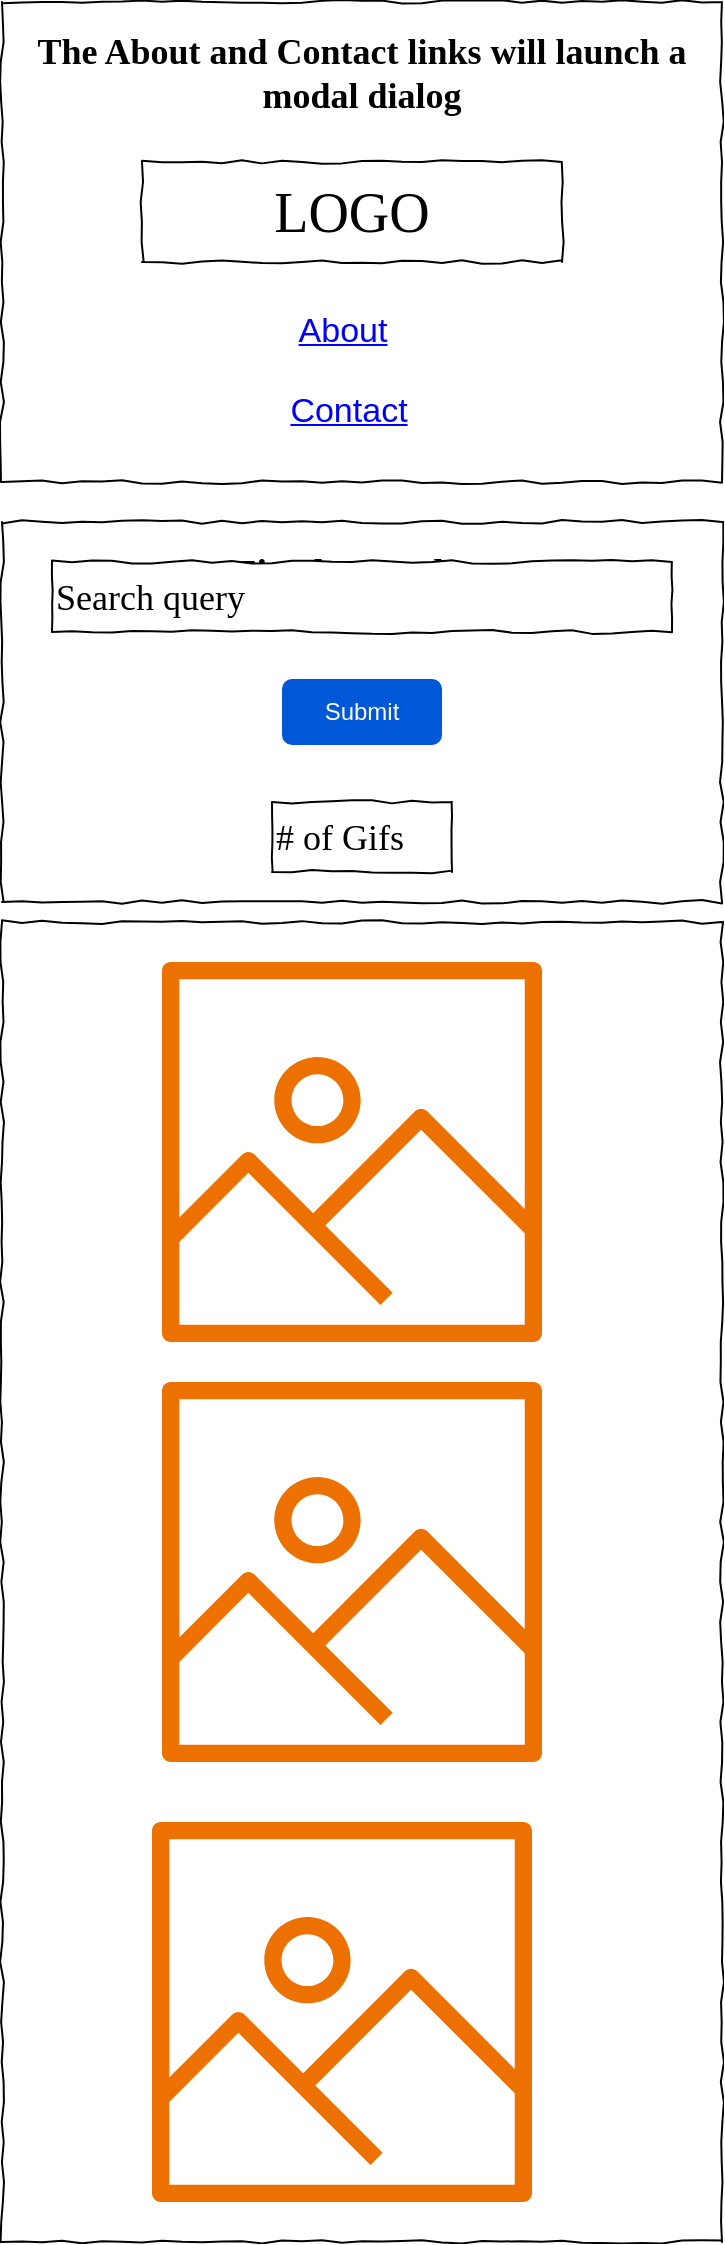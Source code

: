 <mxfile version="24.7.17">
  <diagram name="Page-1" id="03018318-947c-dd8e-b7a3-06fadd420f32">
    <mxGraphModel dx="1114" dy="999" grid="1" gridSize="10" guides="1" tooltips="1" connect="1" arrows="1" fold="1" page="1" pageScale="1" pageWidth="1100" pageHeight="850" background="none" math="0" shadow="0">
      <root>
        <mxCell id="0" />
        <mxCell id="1" parent="0" />
        <mxCell id="677b7b8949515195-15" value="&lt;font style=&quot;font-size: 18px;&quot;&gt;&lt;b&gt;The About and Contact links will launch a modal dialog&lt;/b&gt;&lt;/font&gt;" style="whiteSpace=wrap;html=1;rounded=0;shadow=0;labelBackgroundColor=none;strokeWidth=1;fillColor=none;fontFamily=Verdana;fontSize=12;align=center;verticalAlign=top;spacing=10;comic=1;" parent="1" vertex="1">
          <mxGeometry x="20" y="30" width="360" height="240" as="geometry" />
        </mxCell>
        <mxCell id="677b7b8949515195-2" value="LOGO" style="whiteSpace=wrap;html=1;rounded=0;shadow=0;labelBackgroundColor=none;strokeWidth=1;fontFamily=Verdana;fontSize=28;align=center;comic=1;" parent="1" vertex="1">
          <mxGeometry x="90" y="110" width="210" height="50" as="geometry" />
        </mxCell>
        <mxCell id="bn-o1jzMvr0Oua4psibJ-12" value="&lt;font style=&quot;font-size: 19px;&quot;&gt;&lt;b&gt;Fixed menu bar&lt;/b&gt;&lt;/font&gt;" style="whiteSpace=wrap;html=1;rounded=0;shadow=0;labelBackgroundColor=none;strokeWidth=1;fillColor=none;fontFamily=Verdana;fontSize=12;align=center;verticalAlign=top;spacing=10;comic=1;" parent="1" vertex="1">
          <mxGeometry x="20" y="290" width="360" height="190" as="geometry" />
        </mxCell>
        <mxCell id="bn-o1jzMvr0Oua4psibJ-23" value="" style="whiteSpace=wrap;html=1;rounded=0;shadow=0;labelBackgroundColor=none;strokeWidth=1;fillColor=none;fontFamily=Verdana;fontSize=12;align=center;verticalAlign=top;spacing=10;comic=1;" parent="1" vertex="1">
          <mxGeometry x="20" y="490" width="360" height="660" as="geometry" />
        </mxCell>
        <mxCell id="bn-o1jzMvr0Oua4psibJ-53" value="About" style="shape=rectangle;strokeColor=none;fillColor=none;linkText=;fontSize=17;fontColor=#0000ff;fontStyle=4;html=1;align=center;" parent="1" vertex="1">
          <mxGeometry x="150" y="180" width="80" height="30" as="geometry" />
        </mxCell>
        <mxCell id="bn-o1jzMvr0Oua4psibJ-54" value="Contact" style="shape=rectangle;strokeColor=none;fillColor=none;linkText=;fontSize=17;fontColor=#0000ff;fontStyle=4;html=1;align=center;" parent="1" vertex="1">
          <mxGeometry x="130" y="220" width="125" height="30" as="geometry" />
        </mxCell>
        <mxCell id="bv2lxj22GfZCS5aB3f3w-4" value="Search query" style="whiteSpace=wrap;html=1;rounded=0;shadow=0;labelBackgroundColor=none;strokeWidth=1;fontFamily=Verdana;fontSize=18;align=left;comic=1;" parent="1" vertex="1">
          <mxGeometry x="45" y="310" width="310" height="35" as="geometry" />
        </mxCell>
        <mxCell id="bv2lxj22GfZCS5aB3f3w-7" value="# of Gifs" style="whiteSpace=wrap;html=1;rounded=0;shadow=0;labelBackgroundColor=none;strokeWidth=1;fontFamily=Verdana;fontSize=18;align=left;comic=1;" parent="1" vertex="1">
          <mxGeometry x="155" y="430" width="90" height="35" as="geometry" />
        </mxCell>
        <mxCell id="bv2lxj22GfZCS5aB3f3w-8" value="Submit" style="rounded=1;fillColor=#0057D8;align=center;strokeColor=none;html=1;whiteSpace=wrap;fontColor=#ffffff;fontSize=12;sketch=0;" parent="1" vertex="1">
          <mxGeometry x="160" y="368.5" width="80" height="33" as="geometry" />
        </mxCell>
        <mxCell id="bv2lxj22GfZCS5aB3f3w-10" value="" style="sketch=0;outlineConnect=0;fontColor=#232F3E;gradientColor=none;fillColor=#ED7100;strokeColor=none;dashed=0;verticalLabelPosition=bottom;verticalAlign=top;align=center;html=1;fontSize=12;fontStyle=0;aspect=fixed;pointerEvents=1;shape=mxgraph.aws4.container_registry_image;" parent="1" vertex="1">
          <mxGeometry x="100" y="720" width="190" height="190" as="geometry" />
        </mxCell>
        <mxCell id="bv2lxj22GfZCS5aB3f3w-11" value="" style="sketch=0;outlineConnect=0;fontColor=#232F3E;gradientColor=none;fillColor=#ED7100;strokeColor=none;dashed=0;verticalLabelPosition=bottom;verticalAlign=top;align=center;html=1;fontSize=12;fontStyle=0;aspect=fixed;pointerEvents=1;shape=mxgraph.aws4.container_registry_image;" parent="1" vertex="1">
          <mxGeometry x="100" y="510" width="190" height="190" as="geometry" />
        </mxCell>
        <mxCell id="bv2lxj22GfZCS5aB3f3w-12" value="" style="sketch=0;outlineConnect=0;fontColor=#232F3E;gradientColor=none;fillColor=#ED7100;strokeColor=none;dashed=0;verticalLabelPosition=bottom;verticalAlign=top;align=center;html=1;fontSize=12;fontStyle=0;aspect=fixed;pointerEvents=1;shape=mxgraph.aws4.container_registry_image;" parent="1" vertex="1">
          <mxGeometry x="95" y="940" width="190" height="190" as="geometry" />
        </mxCell>
      </root>
    </mxGraphModel>
  </diagram>
</mxfile>
